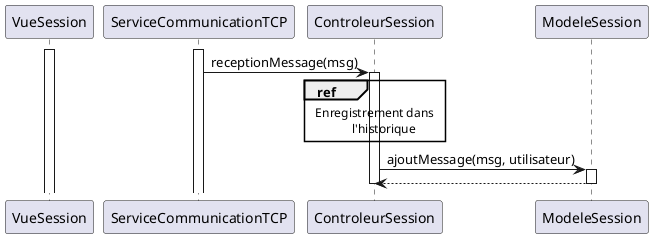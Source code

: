 @startuml reception_message
activate VueSession
activate ServiceCommunicationTCP
ServiceCommunicationTCP -> ControleurSession : receptionMessage(msg)
activate ControleurSession
ref over ControleurSession
    Enregistrement dans
          l'historique
end ref
ControleurSession -> ModeleSession : ajoutMessage(msg, utilisateur)
activate ModeleSession
ModeleSession --> ControleurSession
deactivate ModeleSession
deactivate ControleurSession
@enduml